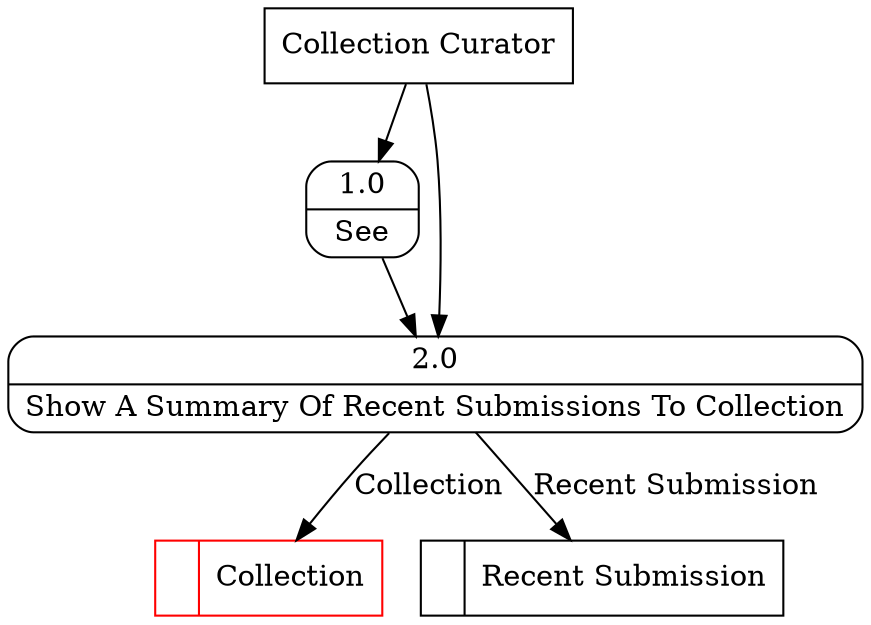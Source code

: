 digraph dfd2{ 
node[shape=record]
200 [label="<f0>  |<f1> Collection " color=red];
201 [label="<f0>  |<f1> Recent Submission " ];
202 [label="Collection Curator" shape=box];
203 [label="{<f0> 1.0|<f1> See }" shape=Mrecord];
204 [label="{<f0> 2.0|<f1> Show A Summary Of Recent Submissions To Collection }" shape=Mrecord];
202 -> 203
202 -> 204
203 -> 204
204 -> 201 [label="Recent Submission"]
204 -> 200 [label="Collection"]
}